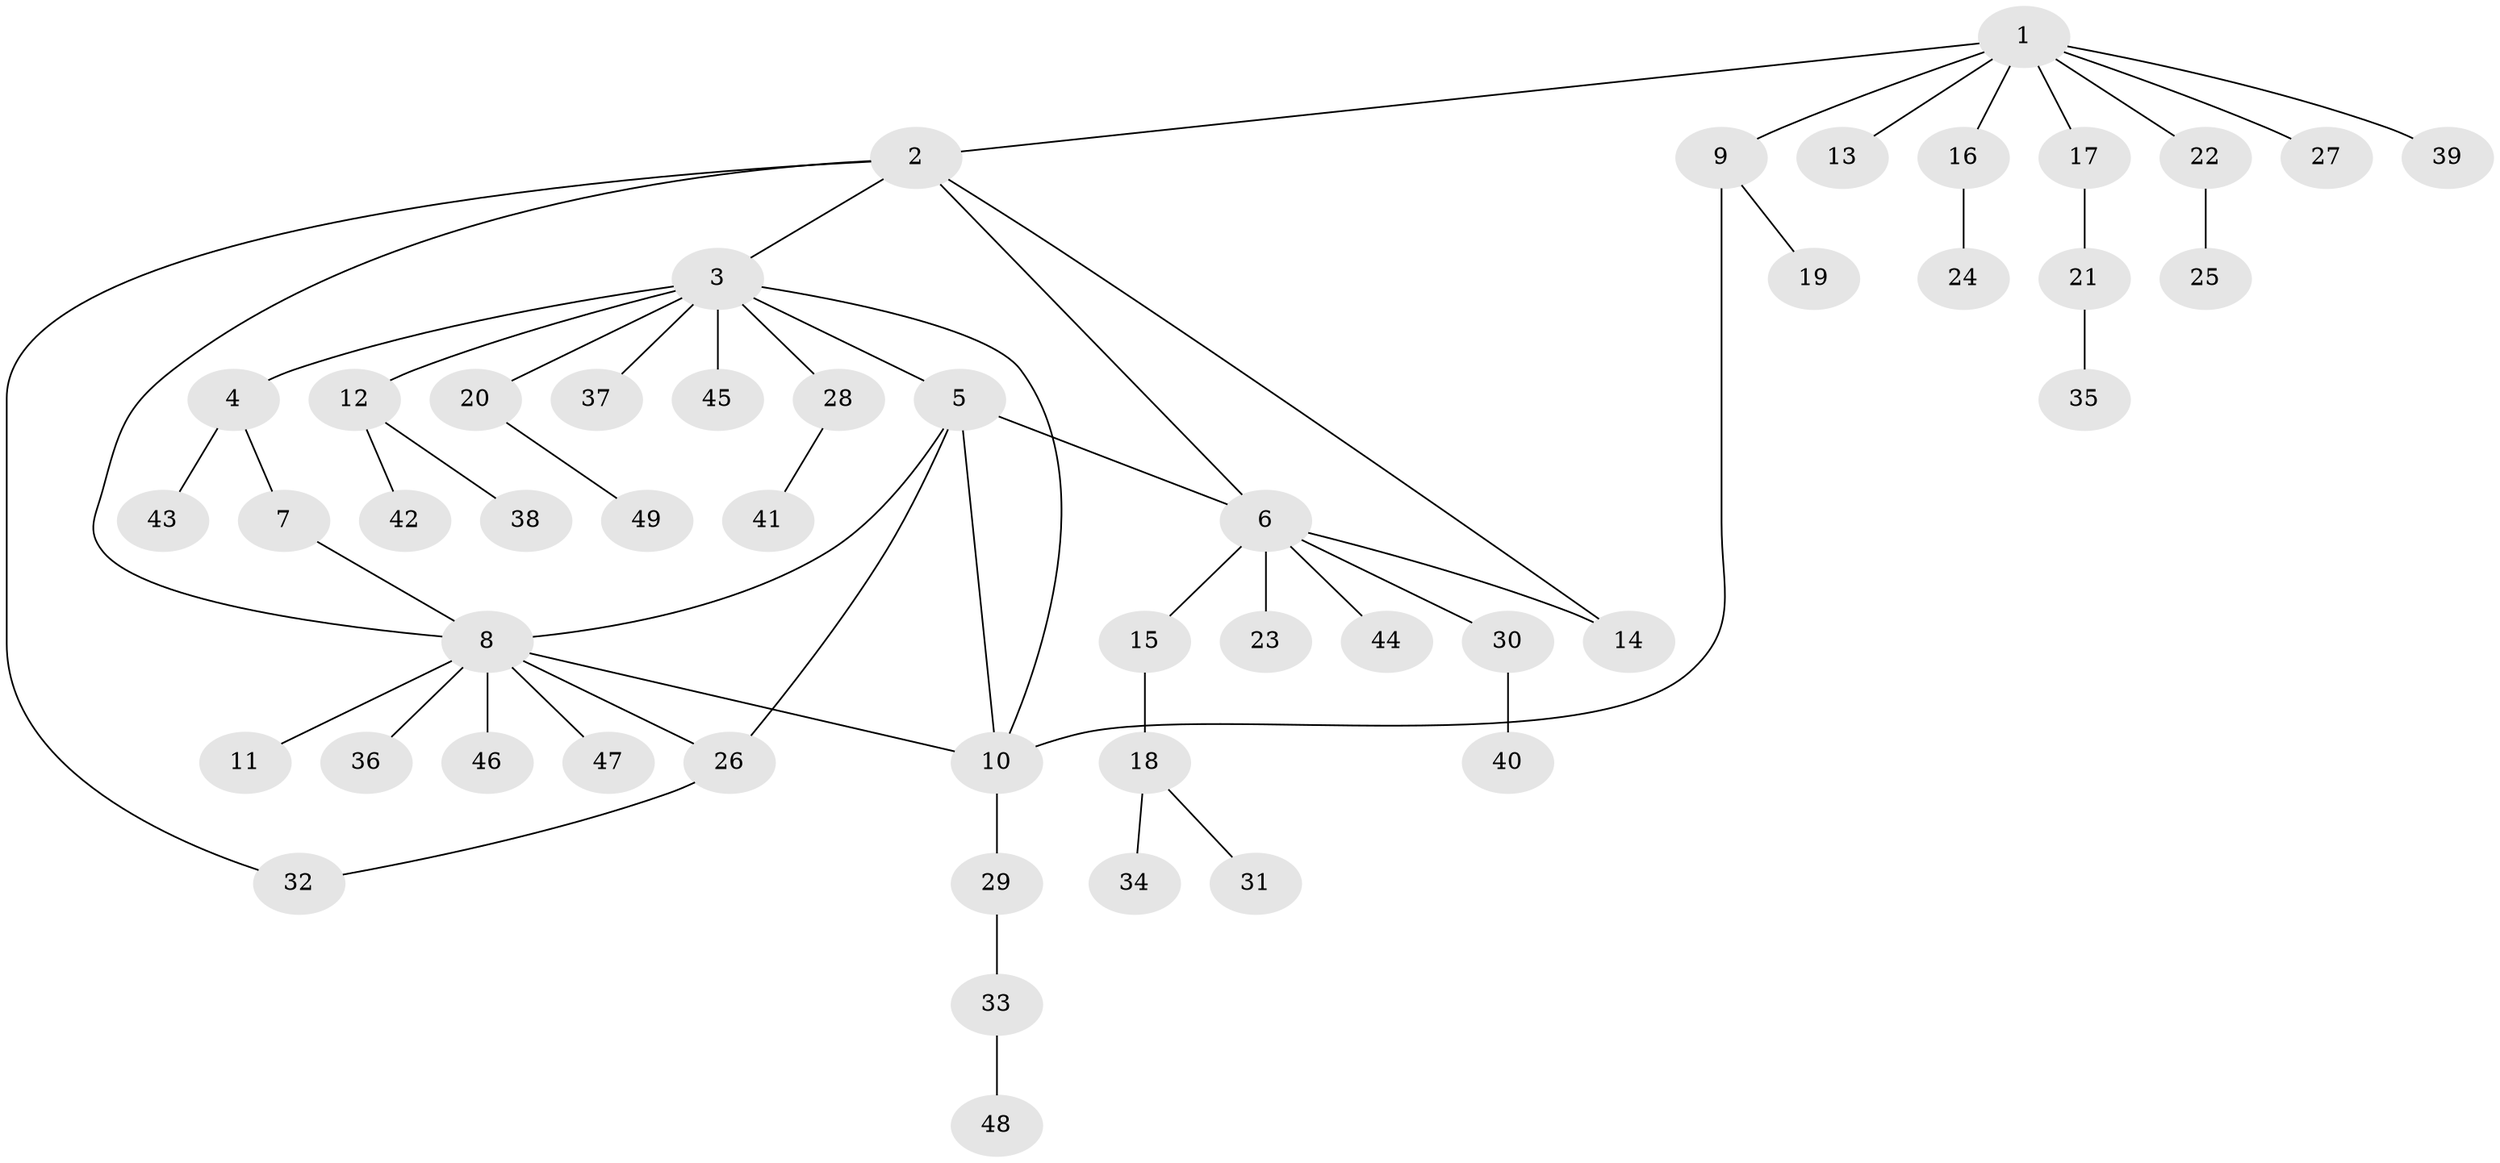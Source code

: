 // Generated by graph-tools (version 1.1) at 2025/50/03/09/25 03:50:37]
// undirected, 49 vertices, 57 edges
graph export_dot {
graph [start="1"]
  node [color=gray90,style=filled];
  1;
  2;
  3;
  4;
  5;
  6;
  7;
  8;
  9;
  10;
  11;
  12;
  13;
  14;
  15;
  16;
  17;
  18;
  19;
  20;
  21;
  22;
  23;
  24;
  25;
  26;
  27;
  28;
  29;
  30;
  31;
  32;
  33;
  34;
  35;
  36;
  37;
  38;
  39;
  40;
  41;
  42;
  43;
  44;
  45;
  46;
  47;
  48;
  49;
  1 -- 2;
  1 -- 9;
  1 -- 13;
  1 -- 16;
  1 -- 17;
  1 -- 22;
  1 -- 27;
  1 -- 39;
  2 -- 3;
  2 -- 6;
  2 -- 8;
  2 -- 14;
  2 -- 32;
  3 -- 4;
  3 -- 5;
  3 -- 10;
  3 -- 12;
  3 -- 20;
  3 -- 28;
  3 -- 37;
  3 -- 45;
  4 -- 7;
  4 -- 43;
  5 -- 6;
  5 -- 8;
  5 -- 10;
  5 -- 26;
  6 -- 14;
  6 -- 15;
  6 -- 23;
  6 -- 30;
  6 -- 44;
  7 -- 8;
  8 -- 10;
  8 -- 11;
  8 -- 26;
  8 -- 36;
  8 -- 46;
  8 -- 47;
  9 -- 10;
  9 -- 19;
  10 -- 29;
  12 -- 38;
  12 -- 42;
  15 -- 18;
  16 -- 24;
  17 -- 21;
  18 -- 31;
  18 -- 34;
  20 -- 49;
  21 -- 35;
  22 -- 25;
  26 -- 32;
  28 -- 41;
  29 -- 33;
  30 -- 40;
  33 -- 48;
}
